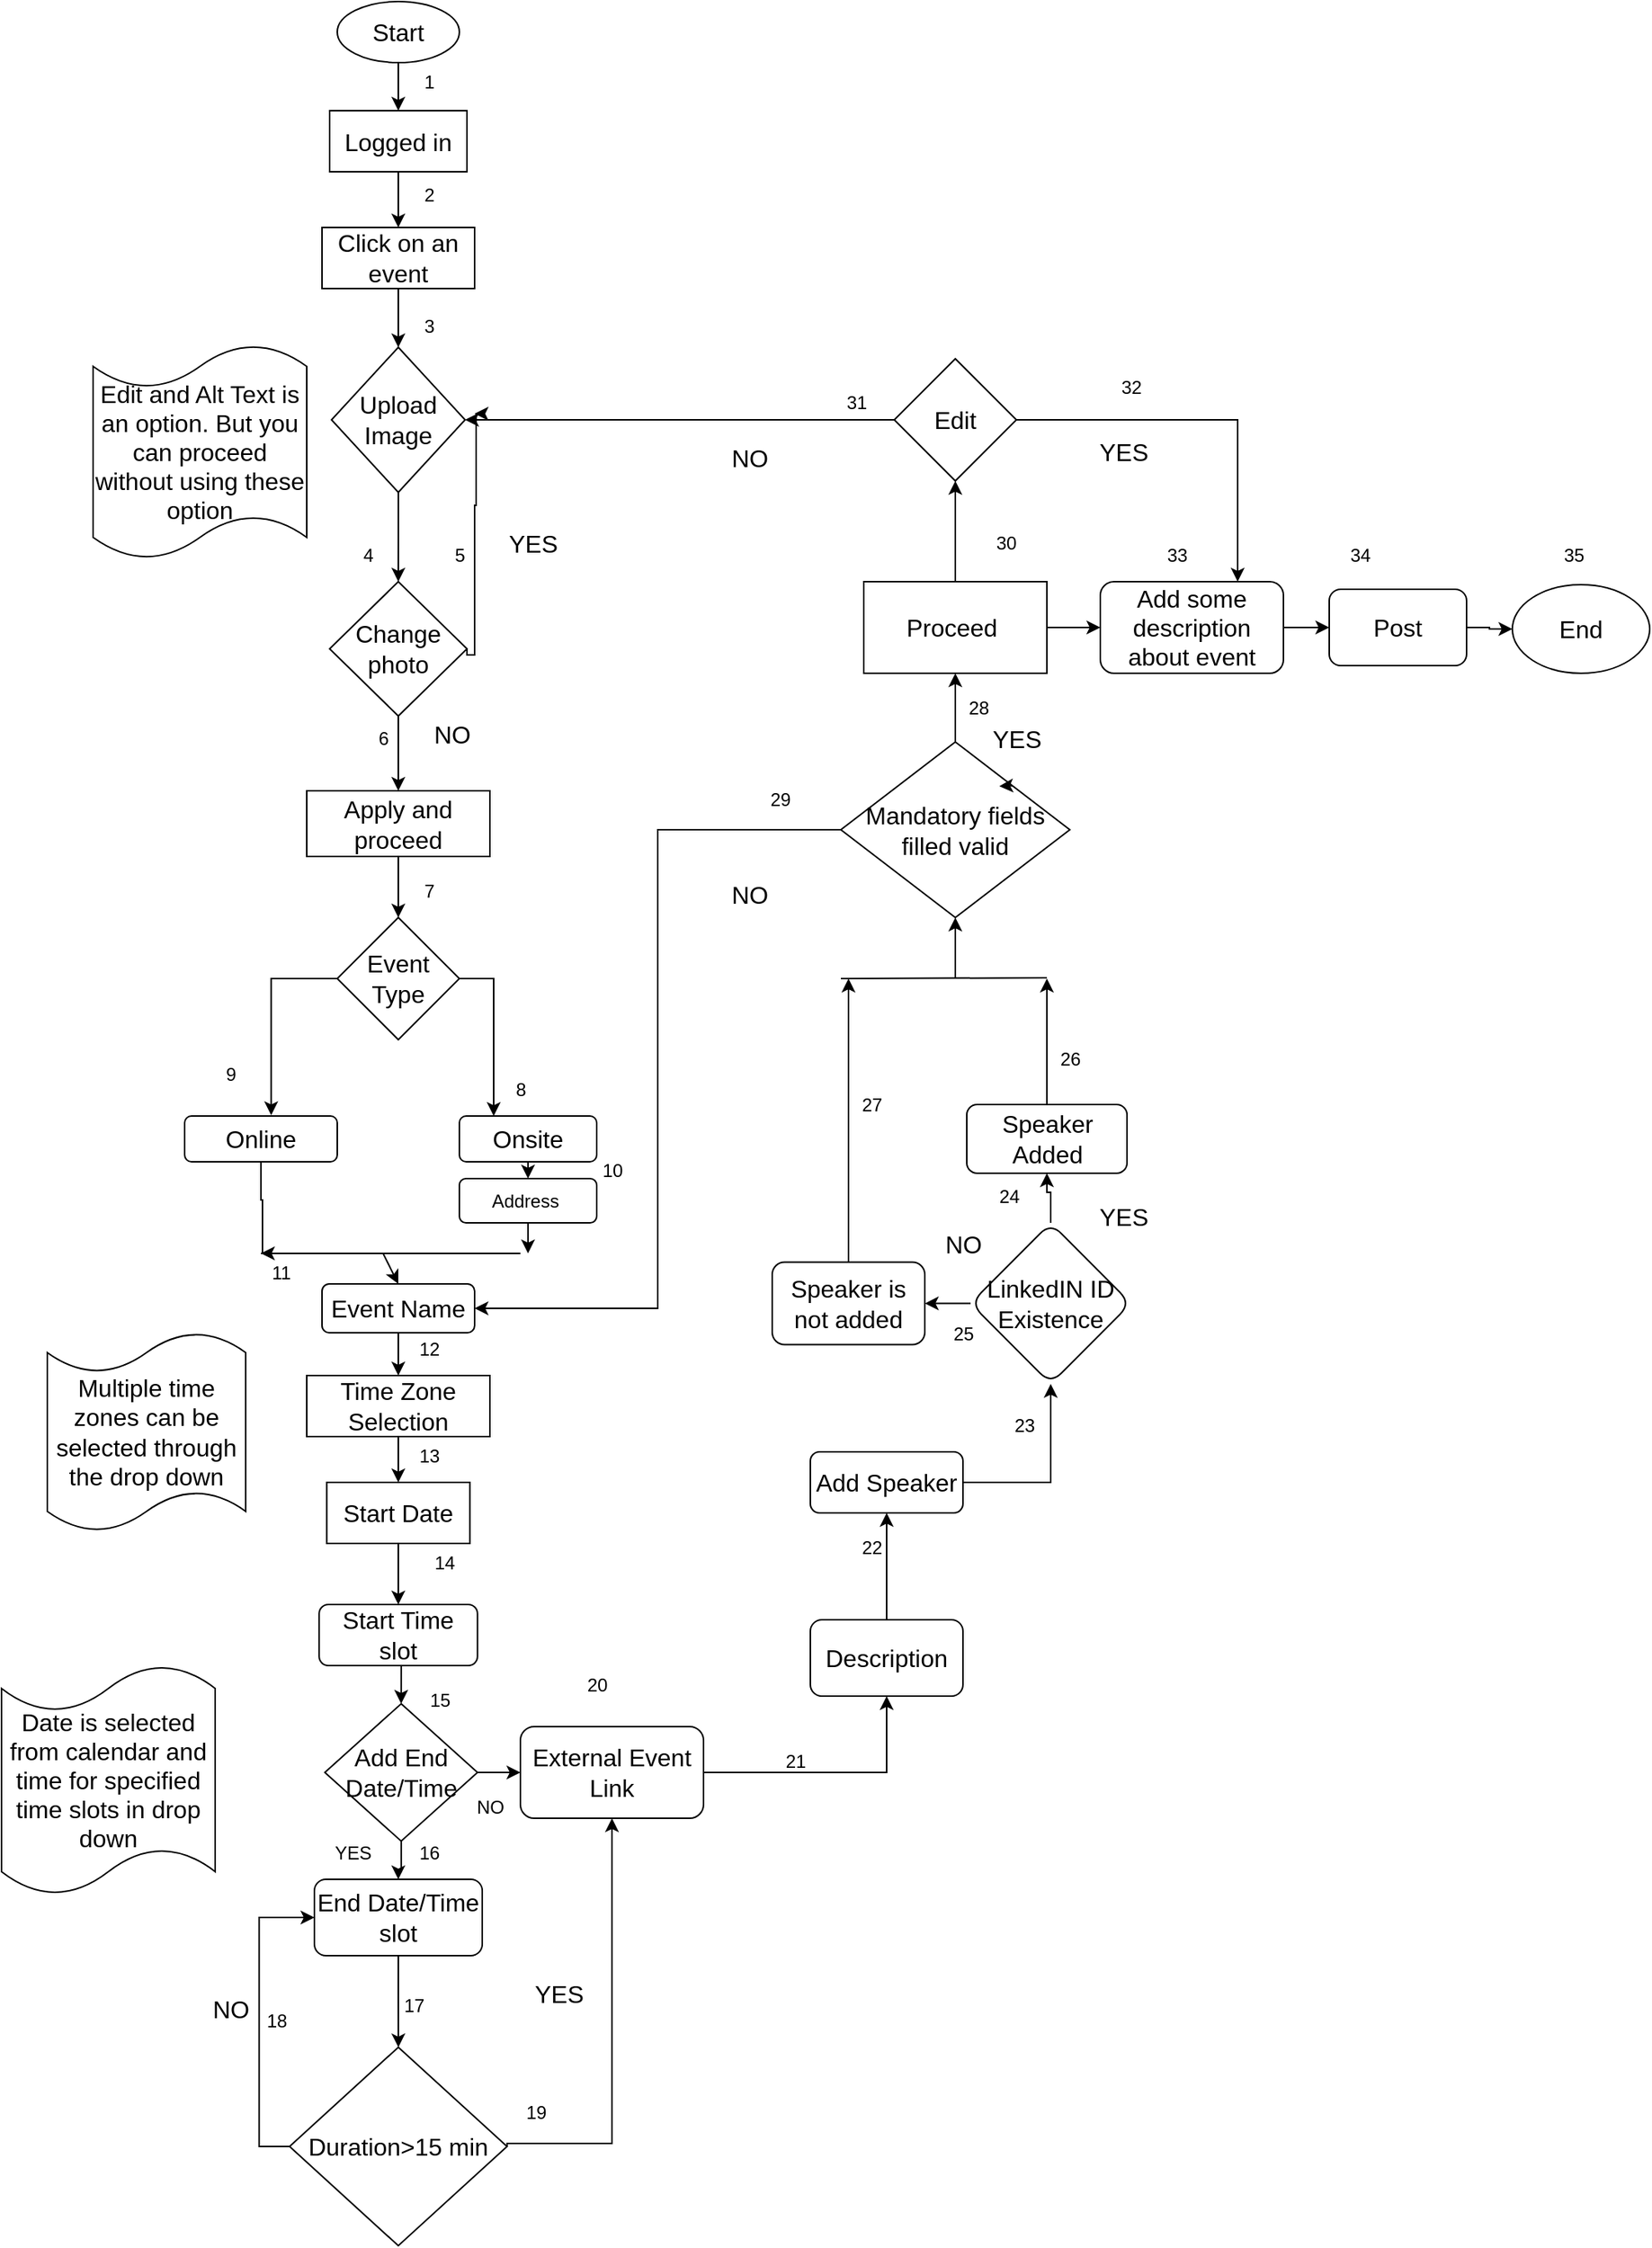 <mxfile version="21.6.6" type="device">
  <diagram name="Page-1" id="JvsaflJrgkdJmpyMRwTx">
    <mxGraphModel dx="1434" dy="739" grid="1" gridSize="10" guides="1" tooltips="1" connect="1" arrows="1" fold="1" page="1" pageScale="1" pageWidth="850" pageHeight="1100" background="none" math="0" shadow="0">
      <root>
        <mxCell id="0" />
        <mxCell id="1" parent="0" />
        <mxCell id="O7h32KgBPFnIIj5nMblH-4" value="" style="edgeStyle=orthogonalEdgeStyle;rounded=0;orthogonalLoop=1;jettySize=auto;html=1;fontSize=16;" parent="1" source="O7h32KgBPFnIIj5nMblH-1" target="O7h32KgBPFnIIj5nMblH-3" edge="1">
          <mxGeometry relative="1" as="geometry" />
        </mxCell>
        <mxCell id="O7h32KgBPFnIIj5nMblH-1" value="&lt;font style=&quot;font-size: 16px;&quot;&gt;Start&lt;/font&gt;" style="ellipse;whiteSpace=wrap;html=1;fontSize=16;" parent="1" vertex="1">
          <mxGeometry x="270" y="70" width="80" height="40" as="geometry" />
        </mxCell>
        <mxCell id="O7h32KgBPFnIIj5nMblH-6" value="" style="edgeStyle=orthogonalEdgeStyle;rounded=0;orthogonalLoop=1;jettySize=auto;html=1;fontSize=16;" parent="1" source="O7h32KgBPFnIIj5nMblH-3" target="O7h32KgBPFnIIj5nMblH-5" edge="1">
          <mxGeometry relative="1" as="geometry" />
        </mxCell>
        <mxCell id="O7h32KgBPFnIIj5nMblH-3" value="Logged in" style="whiteSpace=wrap;html=1;fontSize=16;" parent="1" vertex="1">
          <mxGeometry x="265" y="141.5" width="90" height="40" as="geometry" />
        </mxCell>
        <mxCell id="2t2oSGuNZaes5AwXjSXp-73" style="edgeStyle=orthogonalEdgeStyle;rounded=0;orthogonalLoop=1;jettySize=auto;html=1;exitX=0.5;exitY=1;exitDx=0;exitDy=0;entryX=0.5;entryY=0;entryDx=0;entryDy=0;fontSize=16;" parent="1" source="O7h32KgBPFnIIj5nMblH-5" target="O7h32KgBPFnIIj5nMblH-10" edge="1">
          <mxGeometry relative="1" as="geometry" />
        </mxCell>
        <mxCell id="O7h32KgBPFnIIj5nMblH-5" value="Click on an event" style="whiteSpace=wrap;html=1;fontSize=16;" parent="1" vertex="1">
          <mxGeometry x="260" y="218" width="100" height="40" as="geometry" />
        </mxCell>
        <mxCell id="O7h32KgBPFnIIj5nMblH-26" value="" style="edgeStyle=orthogonalEdgeStyle;rounded=0;orthogonalLoop=1;jettySize=auto;html=1;fontSize=16;" parent="1" source="O7h32KgBPFnIIj5nMblH-10" target="O7h32KgBPFnIIj5nMblH-25" edge="1">
          <mxGeometry relative="1" as="geometry" />
        </mxCell>
        <mxCell id="O7h32KgBPFnIIj5nMblH-24" value="Edit and Alt Text is an option. But you can proceed without using these option" style="shape=tape;whiteSpace=wrap;html=1;size=0.2;fontSize=16;" parent="1" vertex="1">
          <mxGeometry x="110" y="295" width="140" height="140" as="geometry" />
        </mxCell>
        <mxCell id="O7h32KgBPFnIIj5nMblH-29" value="" style="edgeStyle=orthogonalEdgeStyle;rounded=0;orthogonalLoop=1;jettySize=auto;html=1;fontSize=16;" parent="1" source="O7h32KgBPFnIIj5nMblH-25" target="O7h32KgBPFnIIj5nMblH-28" edge="1">
          <mxGeometry relative="1" as="geometry" />
        </mxCell>
        <mxCell id="2t2oSGuNZaes5AwXjSXp-74" style="edgeStyle=orthogonalEdgeStyle;rounded=0;orthogonalLoop=1;jettySize=auto;html=1;exitX=1;exitY=0.5;exitDx=0;exitDy=0;fontSize=16;" parent="1" source="O7h32KgBPFnIIj5nMblH-25" edge="1">
          <mxGeometry relative="1" as="geometry">
            <mxPoint x="360" y="340" as="targetPoint" />
            <Array as="points">
              <mxPoint x="360" y="498" />
              <mxPoint x="360" y="400" />
              <mxPoint x="361" y="400" />
            </Array>
          </mxGeometry>
        </mxCell>
        <mxCell id="O7h32KgBPFnIIj5nMblH-25" value="Change photo" style="rhombus;whiteSpace=wrap;html=1;fontSize=16;" parent="1" vertex="1">
          <mxGeometry x="265" y="450" width="90" height="88" as="geometry" />
        </mxCell>
        <mxCell id="2t2oSGuNZaes5AwXjSXp-75" style="edgeStyle=orthogonalEdgeStyle;rounded=0;orthogonalLoop=1;jettySize=auto;html=1;exitX=0.5;exitY=1;exitDx=0;exitDy=0;entryX=0.5;entryY=0;entryDx=0;entryDy=0;fontSize=16;" parent="1" source="O7h32KgBPFnIIj5nMblH-28" target="O7h32KgBPFnIIj5nMblH-32" edge="1">
          <mxGeometry relative="1" as="geometry" />
        </mxCell>
        <mxCell id="O7h32KgBPFnIIj5nMblH-28" value="Apply and proceed" style="whiteSpace=wrap;html=1;fontSize=16;" parent="1" vertex="1">
          <mxGeometry x="250" y="587" width="120" height="43" as="geometry" />
        </mxCell>
        <mxCell id="2t2oSGuNZaes5AwXjSXp-82" style="edgeStyle=orthogonalEdgeStyle;rounded=0;orthogonalLoop=1;jettySize=auto;html=1;exitX=0;exitY=0.5;exitDx=0;exitDy=0;entryX=0.567;entryY=-0.017;entryDx=0;entryDy=0;entryPerimeter=0;fontSize=16;" parent="1" source="O7h32KgBPFnIIj5nMblH-32" target="O7h32KgBPFnIIj5nMblH-36" edge="1">
          <mxGeometry relative="1" as="geometry" />
        </mxCell>
        <mxCell id="2t2oSGuNZaes5AwXjSXp-83" style="edgeStyle=orthogonalEdgeStyle;rounded=0;orthogonalLoop=1;jettySize=auto;html=1;exitX=1;exitY=0.5;exitDx=0;exitDy=0;entryX=0.25;entryY=0;entryDx=0;entryDy=0;fontSize=16;" parent="1" source="O7h32KgBPFnIIj5nMblH-32" target="O7h32KgBPFnIIj5nMblH-37" edge="1">
          <mxGeometry relative="1" as="geometry" />
        </mxCell>
        <mxCell id="O7h32KgBPFnIIj5nMblH-32" value="Event Type" style="rhombus;whiteSpace=wrap;html=1;fontSize=16;" parent="1" vertex="1">
          <mxGeometry x="270" y="670" width="80" height="80" as="geometry" />
        </mxCell>
        <mxCell id="2t2oSGuNZaes5AwXjSXp-84" style="edgeStyle=orthogonalEdgeStyle;rounded=0;orthogonalLoop=1;jettySize=auto;html=1;exitX=0.5;exitY=1;exitDx=0;exitDy=0;fontSize=16;" parent="1" source="O7h32KgBPFnIIj5nMblH-36" edge="1">
          <mxGeometry relative="1" as="geometry">
            <mxPoint x="220" y="890" as="targetPoint" />
            <Array as="points">
              <mxPoint x="220" y="855" />
              <mxPoint x="221" y="855" />
            </Array>
          </mxGeometry>
        </mxCell>
        <mxCell id="O7h32KgBPFnIIj5nMblH-36" value="Online" style="rounded=1;whiteSpace=wrap;html=1;fontSize=16;" parent="1" vertex="1">
          <mxGeometry x="170" y="800" width="100" height="30" as="geometry" />
        </mxCell>
        <mxCell id="292gBCOplCS5YRW42HjG-3" style="edgeStyle=orthogonalEdgeStyle;rounded=0;orthogonalLoop=1;jettySize=auto;html=1;exitX=0.5;exitY=1;exitDx=0;exitDy=0;entryX=0.5;entryY=0;entryDx=0;entryDy=0;" edge="1" parent="1" source="O7h32KgBPFnIIj5nMblH-37" target="292gBCOplCS5YRW42HjG-1">
          <mxGeometry relative="1" as="geometry" />
        </mxCell>
        <mxCell id="O7h32KgBPFnIIj5nMblH-37" value="Onsite" style="rounded=1;whiteSpace=wrap;html=1;fontSize=16;" parent="1" vertex="1">
          <mxGeometry x="350" y="800" width="90" height="30" as="geometry" />
        </mxCell>
        <mxCell id="O7h32KgBPFnIIj5nMblH-49" value="" style="edgeStyle=none;rounded=0;orthogonalLoop=1;jettySize=auto;html=1;fontSize=16;" parent="1" source="O7h32KgBPFnIIj5nMblH-46" target="O7h32KgBPFnIIj5nMblH-48" edge="1">
          <mxGeometry relative="1" as="geometry" />
        </mxCell>
        <mxCell id="O7h32KgBPFnIIj5nMblH-46" value="&lt;font style=&quot;font-size: 16px;&quot;&gt;Time Zone Selection&lt;/font&gt;" style="whiteSpace=wrap;html=1;fontSize=16;" parent="1" vertex="1">
          <mxGeometry x="250" y="970" width="120" height="40" as="geometry" />
        </mxCell>
        <mxCell id="2t2oSGuNZaes5AwXjSXp-45" value="" style="edgeStyle=orthogonalEdgeStyle;rounded=0;orthogonalLoop=1;jettySize=auto;html=1;fontSize=16;" parent="1" source="O7h32KgBPFnIIj5nMblH-48" target="2t2oSGuNZaes5AwXjSXp-44" edge="1">
          <mxGeometry relative="1" as="geometry" />
        </mxCell>
        <mxCell id="O7h32KgBPFnIIj5nMblH-48" value="Start Date" style="whiteSpace=wrap;html=1;fontSize=16;" parent="1" vertex="1">
          <mxGeometry x="263.13" y="1040" width="93.75" height="40" as="geometry" />
        </mxCell>
        <mxCell id="2t2oSGuNZaes5AwXjSXp-5" value="" style="edgeStyle=orthogonalEdgeStyle;rounded=0;orthogonalLoop=1;jettySize=auto;html=1;fontSize=16;" parent="1" source="O7h32KgBPFnIIj5nMblH-50" target="2t2oSGuNZaes5AwXjSXp-4" edge="1">
          <mxGeometry relative="1" as="geometry" />
        </mxCell>
        <mxCell id="2t2oSGuNZaes5AwXjSXp-7" value="" style="edgeStyle=orthogonalEdgeStyle;rounded=0;orthogonalLoop=1;jettySize=auto;html=1;fontSize=16;" parent="1" source="O7h32KgBPFnIIj5nMblH-50" target="2t2oSGuNZaes5AwXjSXp-6" edge="1">
          <mxGeometry relative="1" as="geometry" />
        </mxCell>
        <mxCell id="O7h32KgBPFnIIj5nMblH-50" value="Add End Date/Time" style="rhombus;whiteSpace=wrap;html=1;fontSize=16;" parent="1" vertex="1">
          <mxGeometry x="261.87" y="1185" width="100.01" height="90" as="geometry" />
        </mxCell>
        <mxCell id="2t2oSGuNZaes5AwXjSXp-90" style="edgeStyle=orthogonalEdgeStyle;rounded=0;orthogonalLoop=1;jettySize=auto;html=1;exitX=0.5;exitY=1;exitDx=0;exitDy=0;entryX=0.5;entryY=0;entryDx=0;entryDy=0;fontSize=16;" parent="1" source="2t2oSGuNZaes5AwXjSXp-1" target="O7h32KgBPFnIIj5nMblH-46" edge="1">
          <mxGeometry relative="1" as="geometry" />
        </mxCell>
        <mxCell id="2t2oSGuNZaes5AwXjSXp-1" value="&lt;font style=&quot;font-size: 16px;&quot;&gt;Event Name&lt;/font&gt;" style="rounded=1;whiteSpace=wrap;html=1;fontSize=16;" parent="1" vertex="1">
          <mxGeometry x="260" y="910" width="100" height="32" as="geometry" />
        </mxCell>
        <mxCell id="2t2oSGuNZaes5AwXjSXp-2" value="Multiple time zones can be selected through the drop down" style="shape=tape;whiteSpace=wrap;html=1;size=0.2;fontSize=16;" parent="1" vertex="1">
          <mxGeometry x="80" y="942" width="130" height="130" as="geometry" />
        </mxCell>
        <mxCell id="2t2oSGuNZaes5AwXjSXp-3" value="Date is selected from calendar and time for specified time slots in drop down" style="shape=tape;whiteSpace=wrap;html=1;size=0.2;fontSize=16;" parent="1" vertex="1">
          <mxGeometry x="50" y="1160" width="140" height="150" as="geometry" />
        </mxCell>
        <mxCell id="2t2oSGuNZaes5AwXjSXp-8" style="edgeStyle=orthogonalEdgeStyle;rounded=0;orthogonalLoop=1;jettySize=auto;html=1;entryX=0.5;entryY=1;entryDx=0;entryDy=0;exitX=1;exitY=0.5;exitDx=0;exitDy=0;fontSize=16;" parent="1" source="2t2oSGuNZaes5AwXjSXp-46" target="2t2oSGuNZaes5AwXjSXp-6" edge="1">
          <mxGeometry relative="1" as="geometry">
            <mxPoint x="1060" y="1330" as="targetPoint" />
            <mxPoint x="960" y="1600" as="sourcePoint" />
            <Array as="points">
              <mxPoint x="450" y="1473" />
            </Array>
          </mxGeometry>
        </mxCell>
        <mxCell id="2t2oSGuNZaes5AwXjSXp-93" style="edgeStyle=orthogonalEdgeStyle;rounded=0;orthogonalLoop=1;jettySize=auto;html=1;exitX=0.5;exitY=1;exitDx=0;exitDy=0;fontSize=16;" parent="1" source="2t2oSGuNZaes5AwXjSXp-4" target="2t2oSGuNZaes5AwXjSXp-46" edge="1">
          <mxGeometry relative="1" as="geometry" />
        </mxCell>
        <mxCell id="2t2oSGuNZaes5AwXjSXp-4" value="End Date/Time slot" style="rounded=1;whiteSpace=wrap;html=1;fontSize=16;" parent="1" vertex="1">
          <mxGeometry x="255.02" y="1300" width="109.99" height="50" as="geometry" />
        </mxCell>
        <mxCell id="2t2oSGuNZaes5AwXjSXp-13" value="" style="edgeStyle=orthogonalEdgeStyle;rounded=0;orthogonalLoop=1;jettySize=auto;html=1;fontSize=16;" parent="1" source="2t2oSGuNZaes5AwXjSXp-6" target="2t2oSGuNZaes5AwXjSXp-12" edge="1">
          <mxGeometry relative="1" as="geometry" />
        </mxCell>
        <mxCell id="2t2oSGuNZaes5AwXjSXp-6" value="External Event Link" style="rounded=1;whiteSpace=wrap;html=1;fontSize=16;" parent="1" vertex="1">
          <mxGeometry x="390" y="1200" width="120" height="60" as="geometry" />
        </mxCell>
        <mxCell id="2t2oSGuNZaes5AwXjSXp-15" value="" style="edgeStyle=orthogonalEdgeStyle;rounded=0;orthogonalLoop=1;jettySize=auto;html=1;fontSize=16;" parent="1" source="2t2oSGuNZaes5AwXjSXp-12" target="2t2oSGuNZaes5AwXjSXp-14" edge="1">
          <mxGeometry relative="1" as="geometry" />
        </mxCell>
        <mxCell id="2t2oSGuNZaes5AwXjSXp-12" value="&lt;font style=&quot;font-size: 16px;&quot;&gt;Description&lt;/font&gt;" style="rounded=1;whiteSpace=wrap;html=1;fontSize=16;" parent="1" vertex="1">
          <mxGeometry x="580" y="1130" width="100" height="50" as="geometry" />
        </mxCell>
        <mxCell id="2t2oSGuNZaes5AwXjSXp-17" value="" style="edgeStyle=orthogonalEdgeStyle;rounded=0;orthogonalLoop=1;jettySize=auto;html=1;fontSize=16;" parent="1" source="2t2oSGuNZaes5AwXjSXp-14" target="2t2oSGuNZaes5AwXjSXp-16" edge="1">
          <mxGeometry relative="1" as="geometry" />
        </mxCell>
        <mxCell id="2t2oSGuNZaes5AwXjSXp-14" value="Add Speaker" style="rounded=1;whiteSpace=wrap;html=1;fontSize=16;" parent="1" vertex="1">
          <mxGeometry x="580" y="1020" width="100" height="40" as="geometry" />
        </mxCell>
        <mxCell id="2t2oSGuNZaes5AwXjSXp-19" value="" style="edgeStyle=orthogonalEdgeStyle;rounded=0;orthogonalLoop=1;jettySize=auto;html=1;fontSize=16;" parent="1" source="2t2oSGuNZaes5AwXjSXp-16" target="2t2oSGuNZaes5AwXjSXp-18" edge="1">
          <mxGeometry relative="1" as="geometry" />
        </mxCell>
        <mxCell id="2t2oSGuNZaes5AwXjSXp-21" value="" style="edgeStyle=orthogonalEdgeStyle;rounded=0;orthogonalLoop=1;jettySize=auto;html=1;fontSize=16;" parent="1" source="2t2oSGuNZaes5AwXjSXp-16" target="2t2oSGuNZaes5AwXjSXp-20" edge="1">
          <mxGeometry relative="1" as="geometry" />
        </mxCell>
        <mxCell id="2t2oSGuNZaes5AwXjSXp-16" value="LinkedIN ID Existence" style="rhombus;whiteSpace=wrap;html=1;rounded=1;fontSize=16;" parent="1" vertex="1">
          <mxGeometry x="685" y="870" width="105" height="105.5" as="geometry" />
        </mxCell>
        <mxCell id="2t2oSGuNZaes5AwXjSXp-95" style="edgeStyle=orthogonalEdgeStyle;rounded=0;orthogonalLoop=1;jettySize=auto;html=1;fontSize=16;" parent="1" source="2t2oSGuNZaes5AwXjSXp-18" edge="1">
          <mxGeometry relative="1" as="geometry">
            <mxPoint x="735" y="710" as="targetPoint" />
          </mxGeometry>
        </mxCell>
        <mxCell id="2t2oSGuNZaes5AwXjSXp-18" value="Speaker Added" style="whiteSpace=wrap;html=1;rounded=1;fontSize=16;" parent="1" vertex="1">
          <mxGeometry x="682.5" y="792.5" width="105" height="45" as="geometry" />
        </mxCell>
        <mxCell id="2t2oSGuNZaes5AwXjSXp-105" style="edgeStyle=elbowEdgeStyle;rounded=0;orthogonalLoop=1;jettySize=auto;html=1;exitX=0.5;exitY=0;exitDx=0;exitDy=0;" parent="1" source="2t2oSGuNZaes5AwXjSXp-20" edge="1">
          <mxGeometry relative="1" as="geometry">
            <mxPoint x="605" y="710" as="targetPoint" />
          </mxGeometry>
        </mxCell>
        <mxCell id="2t2oSGuNZaes5AwXjSXp-20" value="Speaker is not added" style="whiteSpace=wrap;html=1;rounded=1;fontSize=16;" parent="1" vertex="1">
          <mxGeometry x="555" y="895.75" width="100" height="54" as="geometry" />
        </mxCell>
        <mxCell id="2t2oSGuNZaes5AwXjSXp-24" value="" style="endArrow=none;html=1;rounded=0;fontSize=16;" parent="1" edge="1">
          <mxGeometry width="50" height="50" relative="1" as="geometry">
            <mxPoint x="600" y="710" as="sourcePoint" />
            <mxPoint x="735" y="709.5" as="targetPoint" />
          </mxGeometry>
        </mxCell>
        <mxCell id="2t2oSGuNZaes5AwXjSXp-31" value="" style="edgeStyle=orthogonalEdgeStyle;rounded=0;orthogonalLoop=1;jettySize=auto;html=1;fontSize=16;" parent="1" source="2t2oSGuNZaes5AwXjSXp-27" target="2t2oSGuNZaes5AwXjSXp-30" edge="1">
          <mxGeometry relative="1" as="geometry" />
        </mxCell>
        <mxCell id="2t2oSGuNZaes5AwXjSXp-102" style="edgeStyle=elbowEdgeStyle;rounded=0;orthogonalLoop=1;jettySize=auto;html=1;exitX=0;exitY=0.5;exitDx=0;exitDy=0;entryX=1;entryY=0.5;entryDx=0;entryDy=0;fontSize=16;" parent="1" source="2t2oSGuNZaes5AwXjSXp-27" target="2t2oSGuNZaes5AwXjSXp-1" edge="1">
          <mxGeometry relative="1" as="geometry" />
        </mxCell>
        <mxCell id="2t2oSGuNZaes5AwXjSXp-27" value="Mandatory fields filled valid" style="rhombus;whiteSpace=wrap;html=1;fontSize=16;" parent="1" vertex="1">
          <mxGeometry x="600" y="555" width="150" height="115" as="geometry" />
        </mxCell>
        <mxCell id="2t2oSGuNZaes5AwXjSXp-50" value="" style="edgeStyle=orthogonalEdgeStyle;rounded=0;orthogonalLoop=1;jettySize=auto;html=1;fontSize=16;" parent="1" source="2t2oSGuNZaes5AwXjSXp-30" target="2t2oSGuNZaes5AwXjSXp-49" edge="1">
          <mxGeometry relative="1" as="geometry" />
        </mxCell>
        <mxCell id="2t2oSGuNZaes5AwXjSXp-52" value="" style="edgeStyle=orthogonalEdgeStyle;rounded=0;orthogonalLoop=1;jettySize=auto;html=1;fontSize=16;" parent="1" source="2t2oSGuNZaes5AwXjSXp-30" target="2t2oSGuNZaes5AwXjSXp-51" edge="1">
          <mxGeometry relative="1" as="geometry" />
        </mxCell>
        <mxCell id="2t2oSGuNZaes5AwXjSXp-30" value="Proceed&amp;nbsp;" style="whiteSpace=wrap;html=1;fontSize=16;" parent="1" vertex="1">
          <mxGeometry x="615" y="450" width="120" height="60" as="geometry" />
        </mxCell>
        <mxCell id="2t2oSGuNZaes5AwXjSXp-92" style="edgeStyle=orthogonalEdgeStyle;rounded=0;orthogonalLoop=1;jettySize=auto;html=1;exitX=0.5;exitY=1;exitDx=0;exitDy=0;entryX=0.5;entryY=0;entryDx=0;entryDy=0;fontSize=16;" parent="1" source="2t2oSGuNZaes5AwXjSXp-44" target="O7h32KgBPFnIIj5nMblH-50" edge="1">
          <mxGeometry relative="1" as="geometry" />
        </mxCell>
        <mxCell id="2t2oSGuNZaes5AwXjSXp-44" value="Start Time slot" style="rounded=1;whiteSpace=wrap;html=1;fontSize=16;" parent="1" vertex="1">
          <mxGeometry x="258.13" y="1120" width="103.75" height="40" as="geometry" />
        </mxCell>
        <mxCell id="2t2oSGuNZaes5AwXjSXp-48" style="edgeStyle=orthogonalEdgeStyle;rounded=0;orthogonalLoop=1;jettySize=auto;html=1;exitX=0;exitY=0.5;exitDx=0;exitDy=0;entryX=0;entryY=0.5;entryDx=0;entryDy=0;fontSize=16;" parent="1" source="2t2oSGuNZaes5AwXjSXp-46" target="2t2oSGuNZaes5AwXjSXp-4" edge="1">
          <mxGeometry relative="1" as="geometry" />
        </mxCell>
        <mxCell id="2t2oSGuNZaes5AwXjSXp-46" value="Duration&amp;gt;15 min" style="rhombus;whiteSpace=wrap;html=1;fontSize=16;" parent="1" vertex="1">
          <mxGeometry x="238.76" y="1410" width="142.49" height="130" as="geometry" />
        </mxCell>
        <mxCell id="2t2oSGuNZaes5AwXjSXp-57" value="" style="edgeStyle=elbowEdgeStyle;rounded=0;orthogonalLoop=1;jettySize=auto;html=1;fontSize=16;" parent="1" source="2t2oSGuNZaes5AwXjSXp-49" target="2t2oSGuNZaes5AwXjSXp-56" edge="1">
          <mxGeometry relative="1" as="geometry" />
        </mxCell>
        <mxCell id="2t2oSGuNZaes5AwXjSXp-49" value="Add some description about event" style="rounded=1;whiteSpace=wrap;html=1;fontSize=16;" parent="1" vertex="1">
          <mxGeometry x="770" y="450" width="120" height="60" as="geometry" />
        </mxCell>
        <mxCell id="2t2oSGuNZaes5AwXjSXp-55" style="edgeStyle=elbowEdgeStyle;rounded=0;orthogonalLoop=1;jettySize=auto;html=1;exitX=0;exitY=0.5;exitDx=0;exitDy=0;entryX=1;entryY=0.5;entryDx=0;entryDy=0;fontSize=16;" parent="1" source="2t2oSGuNZaes5AwXjSXp-51" target="O7h32KgBPFnIIj5nMblH-10" edge="1">
          <mxGeometry relative="1" as="geometry" />
        </mxCell>
        <mxCell id="2t2oSGuNZaes5AwXjSXp-61" style="edgeStyle=orthogonalEdgeStyle;rounded=0;orthogonalLoop=1;jettySize=auto;html=1;exitX=1;exitY=0.5;exitDx=0;exitDy=0;fontSize=16;entryX=0.75;entryY=0;entryDx=0;entryDy=0;" parent="1" source="2t2oSGuNZaes5AwXjSXp-51" target="2t2oSGuNZaes5AwXjSXp-49" edge="1">
          <mxGeometry relative="1" as="geometry" />
        </mxCell>
        <mxCell id="2t2oSGuNZaes5AwXjSXp-51" value="Edit" style="rhombus;whiteSpace=wrap;html=1;fontSize=16;" parent="1" vertex="1">
          <mxGeometry x="635" y="304" width="80" height="80" as="geometry" />
        </mxCell>
        <mxCell id="2t2oSGuNZaes5AwXjSXp-59" style="edgeStyle=elbowEdgeStyle;rounded=0;orthogonalLoop=1;jettySize=auto;html=1;exitX=1;exitY=0.5;exitDx=0;exitDy=0;entryX=0;entryY=0.5;entryDx=0;entryDy=0;fontSize=16;" parent="1" source="2t2oSGuNZaes5AwXjSXp-56" target="2t2oSGuNZaes5AwXjSXp-58" edge="1">
          <mxGeometry relative="1" as="geometry" />
        </mxCell>
        <mxCell id="2t2oSGuNZaes5AwXjSXp-56" value="Post" style="whiteSpace=wrap;html=1;rounded=1;fontSize=16;" parent="1" vertex="1">
          <mxGeometry x="920" y="455" width="90" height="50" as="geometry" />
        </mxCell>
        <mxCell id="2t2oSGuNZaes5AwXjSXp-58" value="End" style="ellipse;whiteSpace=wrap;html=1;fontSize=16;" parent="1" vertex="1">
          <mxGeometry x="1040" y="452" width="90" height="58" as="geometry" />
        </mxCell>
        <mxCell id="2t2oSGuNZaes5AwXjSXp-62" value="NO" style="text;html=1;align=center;verticalAlign=middle;resizable=0;points=[];autosize=1;strokeColor=none;fillColor=none;fontSize=16;" parent="1" vertex="1">
          <mxGeometry x="175" y="1370" width="50" height="30" as="geometry" />
        </mxCell>
        <mxCell id="2t2oSGuNZaes5AwXjSXp-63" value="YES" style="text;html=1;align=center;verticalAlign=middle;resizable=0;points=[];autosize=1;strokeColor=none;fillColor=none;fontSize=16;" parent="1" vertex="1">
          <mxGeometry x="385" y="1360" width="60" height="30" as="geometry" />
        </mxCell>
        <mxCell id="2t2oSGuNZaes5AwXjSXp-64" value="YES" style="text;html=1;align=center;verticalAlign=middle;resizable=0;points=[];autosize=1;strokeColor=none;fillColor=none;fontSize=16;" parent="1" vertex="1">
          <mxGeometry x="367.5" y="410" width="60" height="30" as="geometry" />
        </mxCell>
        <mxCell id="2t2oSGuNZaes5AwXjSXp-65" value="NO" style="text;html=1;align=center;verticalAlign=middle;resizable=0;points=[];autosize=1;strokeColor=none;fillColor=none;fontSize=16;" parent="1" vertex="1">
          <mxGeometry x="320.01" y="535" width="50" height="30" as="geometry" />
        </mxCell>
        <mxCell id="2t2oSGuNZaes5AwXjSXp-66" value="NO" style="text;html=1;align=center;verticalAlign=middle;resizable=0;points=[];autosize=1;strokeColor=none;fillColor=none;fontSize=16;" parent="1" vertex="1">
          <mxGeometry x="655" y="869" width="50" height="30" as="geometry" />
        </mxCell>
        <mxCell id="2t2oSGuNZaes5AwXjSXp-67" value="YES" style="text;html=1;align=center;verticalAlign=middle;resizable=0;points=[];autosize=1;strokeColor=none;fillColor=none;fontSize=16;" parent="1" vertex="1">
          <mxGeometry x="755" y="851" width="60" height="30" as="geometry" />
        </mxCell>
        <mxCell id="2t2oSGuNZaes5AwXjSXp-68" value="NO" style="text;html=1;align=center;verticalAlign=middle;resizable=0;points=[];autosize=1;strokeColor=none;fillColor=none;fontSize=16;" parent="1" vertex="1">
          <mxGeometry x="515" y="354" width="50" height="30" as="geometry" />
        </mxCell>
        <mxCell id="2t2oSGuNZaes5AwXjSXp-69" value="YES" style="text;html=1;align=center;verticalAlign=middle;resizable=0;points=[];autosize=1;strokeColor=none;fillColor=none;fontSize=16;" parent="1" vertex="1">
          <mxGeometry x="755" y="350" width="60" height="30" as="geometry" />
        </mxCell>
        <mxCell id="2t2oSGuNZaes5AwXjSXp-70" value="NO" style="text;html=1;align=center;verticalAlign=middle;resizable=0;points=[];autosize=1;strokeColor=none;fillColor=none;fontSize=16;" parent="1" vertex="1">
          <mxGeometry x="515" y="640" width="50" height="30" as="geometry" />
        </mxCell>
        <mxCell id="2t2oSGuNZaes5AwXjSXp-71" value="YES" style="text;html=1;align=center;verticalAlign=middle;resizable=0;points=[];autosize=1;strokeColor=none;fillColor=none;fontSize=16;" parent="1" vertex="1">
          <mxGeometry x="685" y="538" width="60" height="30" as="geometry" />
        </mxCell>
        <mxCell id="O7h32KgBPFnIIj5nMblH-10" value="Upload Image" style="rhombus;whiteSpace=wrap;html=1;fontSize=16;" parent="1" vertex="1">
          <mxGeometry x="266.25" y="296.5" width="87.5" height="95" as="geometry" />
        </mxCell>
        <mxCell id="2t2oSGuNZaes5AwXjSXp-87" value="" style="endArrow=none;html=1;rounded=0;fontSize=16;" parent="1" edge="1">
          <mxGeometry width="50" height="50" relative="1" as="geometry">
            <mxPoint x="220" y="890" as="sourcePoint" />
            <mxPoint x="390" y="890" as="targetPoint" />
          </mxGeometry>
        </mxCell>
        <mxCell id="2t2oSGuNZaes5AwXjSXp-98" value="" style="endArrow=classic;html=1;rounded=0;entryX=0.5;entryY=1;entryDx=0;entryDy=0;fontSize=16;" parent="1" target="2t2oSGuNZaes5AwXjSXp-27" edge="1">
          <mxGeometry width="50" height="50" relative="1" as="geometry">
            <mxPoint x="675" y="710" as="sourcePoint" />
            <mxPoint x="720" y="660" as="targetPoint" />
          </mxGeometry>
        </mxCell>
        <mxCell id="2t2oSGuNZaes5AwXjSXp-103" style="edgeStyle=elbowEdgeStyle;rounded=0;orthogonalLoop=1;jettySize=auto;html=1;exitX=1;exitY=0;exitDx=0;exitDy=0;entryX=0.692;entryY=0.252;entryDx=0;entryDy=0;entryPerimeter=0;" parent="1" source="2t2oSGuNZaes5AwXjSXp-27" target="2t2oSGuNZaes5AwXjSXp-27" edge="1">
          <mxGeometry relative="1" as="geometry" />
        </mxCell>
        <mxCell id="292gBCOplCS5YRW42HjG-4" style="edgeStyle=orthogonalEdgeStyle;rounded=0;orthogonalLoop=1;jettySize=auto;html=1;exitX=0.5;exitY=1;exitDx=0;exitDy=0;" edge="1" parent="1" source="292gBCOplCS5YRW42HjG-1">
          <mxGeometry relative="1" as="geometry">
            <mxPoint x="395" y="890" as="targetPoint" />
          </mxGeometry>
        </mxCell>
        <mxCell id="292gBCOplCS5YRW42HjG-1" value="Address&amp;nbsp;" style="rounded=1;whiteSpace=wrap;html=1;" vertex="1" parent="1">
          <mxGeometry x="350" y="841" width="90.01" height="29" as="geometry" />
        </mxCell>
        <mxCell id="292gBCOplCS5YRW42HjG-5" value="" style="endArrow=classic;html=1;rounded=0;entryX=0.5;entryY=0;entryDx=0;entryDy=0;" edge="1" parent="1" target="2t2oSGuNZaes5AwXjSXp-1">
          <mxGeometry width="50" height="50" relative="1" as="geometry">
            <mxPoint x="300" y="890" as="sourcePoint" />
            <mxPoint x="350" y="840" as="targetPoint" />
          </mxGeometry>
        </mxCell>
        <mxCell id="292gBCOplCS5YRW42HjG-6" value="1" style="text;html=1;align=center;verticalAlign=middle;resizable=0;points=[];autosize=1;strokeColor=none;fillColor=none;" vertex="1" parent="1">
          <mxGeometry x="315" y="108" width="30" height="30" as="geometry" />
        </mxCell>
        <mxCell id="292gBCOplCS5YRW42HjG-7" value="2" style="text;html=1;align=center;verticalAlign=middle;resizable=0;points=[];autosize=1;strokeColor=none;fillColor=none;" vertex="1" parent="1">
          <mxGeometry x="315" y="181.5" width="30" height="30" as="geometry" />
        </mxCell>
        <mxCell id="292gBCOplCS5YRW42HjG-8" value="3" style="text;html=1;align=center;verticalAlign=middle;resizable=0;points=[];autosize=1;strokeColor=none;fillColor=none;" vertex="1" parent="1">
          <mxGeometry x="315" y="268" width="30" height="30" as="geometry" />
        </mxCell>
        <mxCell id="292gBCOplCS5YRW42HjG-9" value="4" style="text;html=1;align=center;verticalAlign=middle;resizable=0;points=[];autosize=1;strokeColor=none;fillColor=none;" vertex="1" parent="1">
          <mxGeometry x="275" y="418" width="30" height="30" as="geometry" />
        </mxCell>
        <mxCell id="292gBCOplCS5YRW42HjG-10" value="5" style="text;html=1;align=center;verticalAlign=middle;resizable=0;points=[];autosize=1;strokeColor=none;fillColor=none;" vertex="1" parent="1">
          <mxGeometry x="335" y="418" width="30" height="30" as="geometry" />
        </mxCell>
        <mxCell id="292gBCOplCS5YRW42HjG-11" value="6" style="text;html=1;align=center;verticalAlign=middle;resizable=0;points=[];autosize=1;strokeColor=none;fillColor=none;" vertex="1" parent="1">
          <mxGeometry x="285" y="538" width="30" height="30" as="geometry" />
        </mxCell>
        <mxCell id="292gBCOplCS5YRW42HjG-12" value="7" style="text;html=1;align=center;verticalAlign=middle;resizable=0;points=[];autosize=1;strokeColor=none;fillColor=none;" vertex="1" parent="1">
          <mxGeometry x="315" y="638" width="30" height="30" as="geometry" />
        </mxCell>
        <mxCell id="292gBCOplCS5YRW42HjG-13" value="8" style="text;html=1;align=center;verticalAlign=middle;resizable=0;points=[];autosize=1;strokeColor=none;fillColor=none;" vertex="1" parent="1">
          <mxGeometry x="375" y="768" width="30" height="30" as="geometry" />
        </mxCell>
        <mxCell id="292gBCOplCS5YRW42HjG-14" value="9" style="text;html=1;align=center;verticalAlign=middle;resizable=0;points=[];autosize=1;strokeColor=none;fillColor=none;" vertex="1" parent="1">
          <mxGeometry x="185" y="758" width="30" height="30" as="geometry" />
        </mxCell>
        <mxCell id="292gBCOplCS5YRW42HjG-15" value="10" style="text;html=1;align=center;verticalAlign=middle;resizable=0;points=[];autosize=1;strokeColor=none;fillColor=none;" vertex="1" parent="1">
          <mxGeometry x="430" y="821" width="40" height="30" as="geometry" />
        </mxCell>
        <mxCell id="292gBCOplCS5YRW42HjG-16" value="11" style="text;html=1;align=center;verticalAlign=middle;resizable=0;points=[];autosize=1;strokeColor=none;fillColor=none;" vertex="1" parent="1">
          <mxGeometry x="213.13" y="888" width="40" height="30" as="geometry" />
        </mxCell>
        <mxCell id="292gBCOplCS5YRW42HjG-17" value="12" style="text;html=1;align=center;verticalAlign=middle;resizable=0;points=[];autosize=1;strokeColor=none;fillColor=none;" vertex="1" parent="1">
          <mxGeometry x="310" y="938" width="40" height="30" as="geometry" />
        </mxCell>
        <mxCell id="292gBCOplCS5YRW42HjG-18" value="13" style="text;html=1;align=center;verticalAlign=middle;resizable=0;points=[];autosize=1;strokeColor=none;fillColor=none;" vertex="1" parent="1">
          <mxGeometry x="310" y="1008" width="40" height="30" as="geometry" />
        </mxCell>
        <mxCell id="292gBCOplCS5YRW42HjG-19" value="14" style="text;html=1;align=center;verticalAlign=middle;resizable=0;points=[];autosize=1;strokeColor=none;fillColor=none;" vertex="1" parent="1">
          <mxGeometry x="320" y="1078" width="40" height="30" as="geometry" />
        </mxCell>
        <mxCell id="292gBCOplCS5YRW42HjG-20" value="15" style="text;html=1;align=center;verticalAlign=middle;resizable=0;points=[];autosize=1;strokeColor=none;fillColor=none;" vertex="1" parent="1">
          <mxGeometry x="316.88" y="1168" width="40" height="30" as="geometry" />
        </mxCell>
        <mxCell id="292gBCOplCS5YRW42HjG-22" value="16" style="text;html=1;align=center;verticalAlign=middle;resizable=0;points=[];autosize=1;strokeColor=none;fillColor=none;" vertex="1" parent="1">
          <mxGeometry x="310" y="1268" width="40" height="30" as="geometry" />
        </mxCell>
        <mxCell id="292gBCOplCS5YRW42HjG-23" value="17" style="text;html=1;align=center;verticalAlign=middle;resizable=0;points=[];autosize=1;strokeColor=none;fillColor=none;" vertex="1" parent="1">
          <mxGeometry x="300" y="1368" width="40" height="30" as="geometry" />
        </mxCell>
        <mxCell id="292gBCOplCS5YRW42HjG-24" value="18" style="text;html=1;align=center;verticalAlign=middle;resizable=0;points=[];autosize=1;strokeColor=none;fillColor=none;" vertex="1" parent="1">
          <mxGeometry x="210" y="1378" width="40" height="30" as="geometry" />
        </mxCell>
        <mxCell id="292gBCOplCS5YRW42HjG-25" value="19" style="text;html=1;align=center;verticalAlign=middle;resizable=0;points=[];autosize=1;strokeColor=none;fillColor=none;" vertex="1" parent="1">
          <mxGeometry x="380" y="1438" width="40" height="30" as="geometry" />
        </mxCell>
        <mxCell id="292gBCOplCS5YRW42HjG-26" value="20" style="text;html=1;align=center;verticalAlign=middle;resizable=0;points=[];autosize=1;strokeColor=none;fillColor=none;" vertex="1" parent="1">
          <mxGeometry x="420" y="1158" width="40" height="30" as="geometry" />
        </mxCell>
        <mxCell id="292gBCOplCS5YRW42HjG-27" value="NO" style="text;html=1;align=center;verticalAlign=middle;resizable=0;points=[];autosize=1;strokeColor=none;fillColor=none;" vertex="1" parent="1">
          <mxGeometry x="350" y="1238" width="40" height="30" as="geometry" />
        </mxCell>
        <mxCell id="292gBCOplCS5YRW42HjG-29" value="YES" style="text;html=1;align=center;verticalAlign=middle;resizable=0;points=[];autosize=1;strokeColor=none;fillColor=none;" vertex="1" parent="1">
          <mxGeometry x="255" y="1268" width="50" height="30" as="geometry" />
        </mxCell>
        <mxCell id="292gBCOplCS5YRW42HjG-30" value="21" style="text;html=1;align=center;verticalAlign=middle;resizable=0;points=[];autosize=1;strokeColor=none;fillColor=none;" vertex="1" parent="1">
          <mxGeometry x="550" y="1208" width="40" height="30" as="geometry" />
        </mxCell>
        <mxCell id="292gBCOplCS5YRW42HjG-31" value="22" style="text;html=1;align=center;verticalAlign=middle;resizable=0;points=[];autosize=1;strokeColor=none;fillColor=none;" vertex="1" parent="1">
          <mxGeometry x="600" y="1068" width="40" height="30" as="geometry" />
        </mxCell>
        <mxCell id="292gBCOplCS5YRW42HjG-32" value="23" style="text;html=1;align=center;verticalAlign=middle;resizable=0;points=[];autosize=1;strokeColor=none;fillColor=none;" vertex="1" parent="1">
          <mxGeometry x="700" y="988" width="40" height="30" as="geometry" />
        </mxCell>
        <mxCell id="292gBCOplCS5YRW42HjG-33" value="24" style="text;html=1;align=center;verticalAlign=middle;resizable=0;points=[];autosize=1;strokeColor=none;fillColor=none;" vertex="1" parent="1">
          <mxGeometry x="690" y="838" width="40" height="30" as="geometry" />
        </mxCell>
        <mxCell id="292gBCOplCS5YRW42HjG-34" value="25" style="text;html=1;align=center;verticalAlign=middle;resizable=0;points=[];autosize=1;strokeColor=none;fillColor=none;" vertex="1" parent="1">
          <mxGeometry x="660" y="928" width="40" height="30" as="geometry" />
        </mxCell>
        <mxCell id="292gBCOplCS5YRW42HjG-35" value="27" style="text;html=1;align=center;verticalAlign=middle;resizable=0;points=[];autosize=1;strokeColor=none;fillColor=none;" vertex="1" parent="1">
          <mxGeometry x="600" y="778" width="40" height="30" as="geometry" />
        </mxCell>
        <mxCell id="292gBCOplCS5YRW42HjG-36" value="26" style="text;html=1;align=center;verticalAlign=middle;resizable=0;points=[];autosize=1;strokeColor=none;fillColor=none;" vertex="1" parent="1">
          <mxGeometry x="730" y="748" width="40" height="30" as="geometry" />
        </mxCell>
        <mxCell id="292gBCOplCS5YRW42HjG-37" value="28" style="text;html=1;align=center;verticalAlign=middle;resizable=0;points=[];autosize=1;strokeColor=none;fillColor=none;" vertex="1" parent="1">
          <mxGeometry x="670" y="518" width="40" height="30" as="geometry" />
        </mxCell>
        <mxCell id="292gBCOplCS5YRW42HjG-38" value="29" style="text;html=1;align=center;verticalAlign=middle;resizable=0;points=[];autosize=1;strokeColor=none;fillColor=none;" vertex="1" parent="1">
          <mxGeometry x="540" y="578" width="40" height="30" as="geometry" />
        </mxCell>
        <mxCell id="292gBCOplCS5YRW42HjG-39" value="30" style="text;html=1;align=center;verticalAlign=middle;resizable=0;points=[];autosize=1;strokeColor=none;fillColor=none;" vertex="1" parent="1">
          <mxGeometry x="687.5" y="410" width="40" height="30" as="geometry" />
        </mxCell>
        <mxCell id="292gBCOplCS5YRW42HjG-40" value="31" style="text;html=1;align=center;verticalAlign=middle;resizable=0;points=[];autosize=1;strokeColor=none;fillColor=none;" vertex="1" parent="1">
          <mxGeometry x="590" y="318" width="40" height="30" as="geometry" />
        </mxCell>
        <mxCell id="292gBCOplCS5YRW42HjG-41" value="32" style="text;html=1;align=center;verticalAlign=middle;resizable=0;points=[];autosize=1;strokeColor=none;fillColor=none;" vertex="1" parent="1">
          <mxGeometry x="770" y="308" width="40" height="30" as="geometry" />
        </mxCell>
        <mxCell id="292gBCOplCS5YRW42HjG-42" value="33" style="text;html=1;align=center;verticalAlign=middle;resizable=0;points=[];autosize=1;strokeColor=none;fillColor=none;" vertex="1" parent="1">
          <mxGeometry x="800" y="418" width="40" height="30" as="geometry" />
        </mxCell>
        <mxCell id="292gBCOplCS5YRW42HjG-43" value="34" style="text;html=1;align=center;verticalAlign=middle;resizable=0;points=[];autosize=1;strokeColor=none;fillColor=none;" vertex="1" parent="1">
          <mxGeometry x="920" y="418" width="40" height="30" as="geometry" />
        </mxCell>
        <mxCell id="292gBCOplCS5YRW42HjG-44" value="35" style="text;html=1;align=center;verticalAlign=middle;resizable=0;points=[];autosize=1;strokeColor=none;fillColor=none;" vertex="1" parent="1">
          <mxGeometry x="1060" y="418" width="40" height="30" as="geometry" />
        </mxCell>
      </root>
    </mxGraphModel>
  </diagram>
</mxfile>
